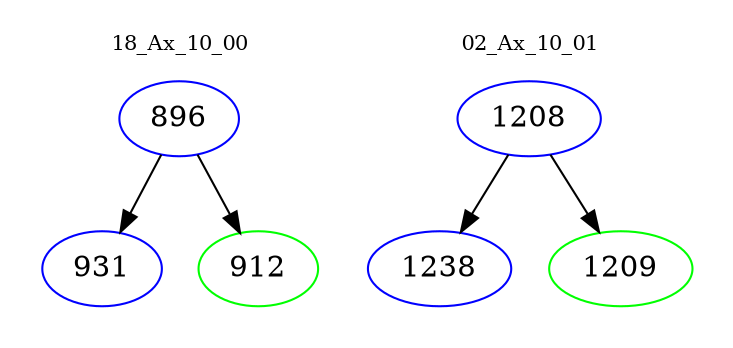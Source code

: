digraph{
subgraph cluster_0 {
color = white
label = "18_Ax_10_00";
fontsize=10;
T0_896 [label="896", color="blue"]
T0_896 -> T0_931 [color="black"]
T0_931 [label="931", color="blue"]
T0_896 -> T0_912 [color="black"]
T0_912 [label="912", color="green"]
}
subgraph cluster_1 {
color = white
label = "02_Ax_10_01";
fontsize=10;
T1_1208 [label="1208", color="blue"]
T1_1208 -> T1_1238 [color="black"]
T1_1238 [label="1238", color="blue"]
T1_1208 -> T1_1209 [color="black"]
T1_1209 [label="1209", color="green"]
}
}
